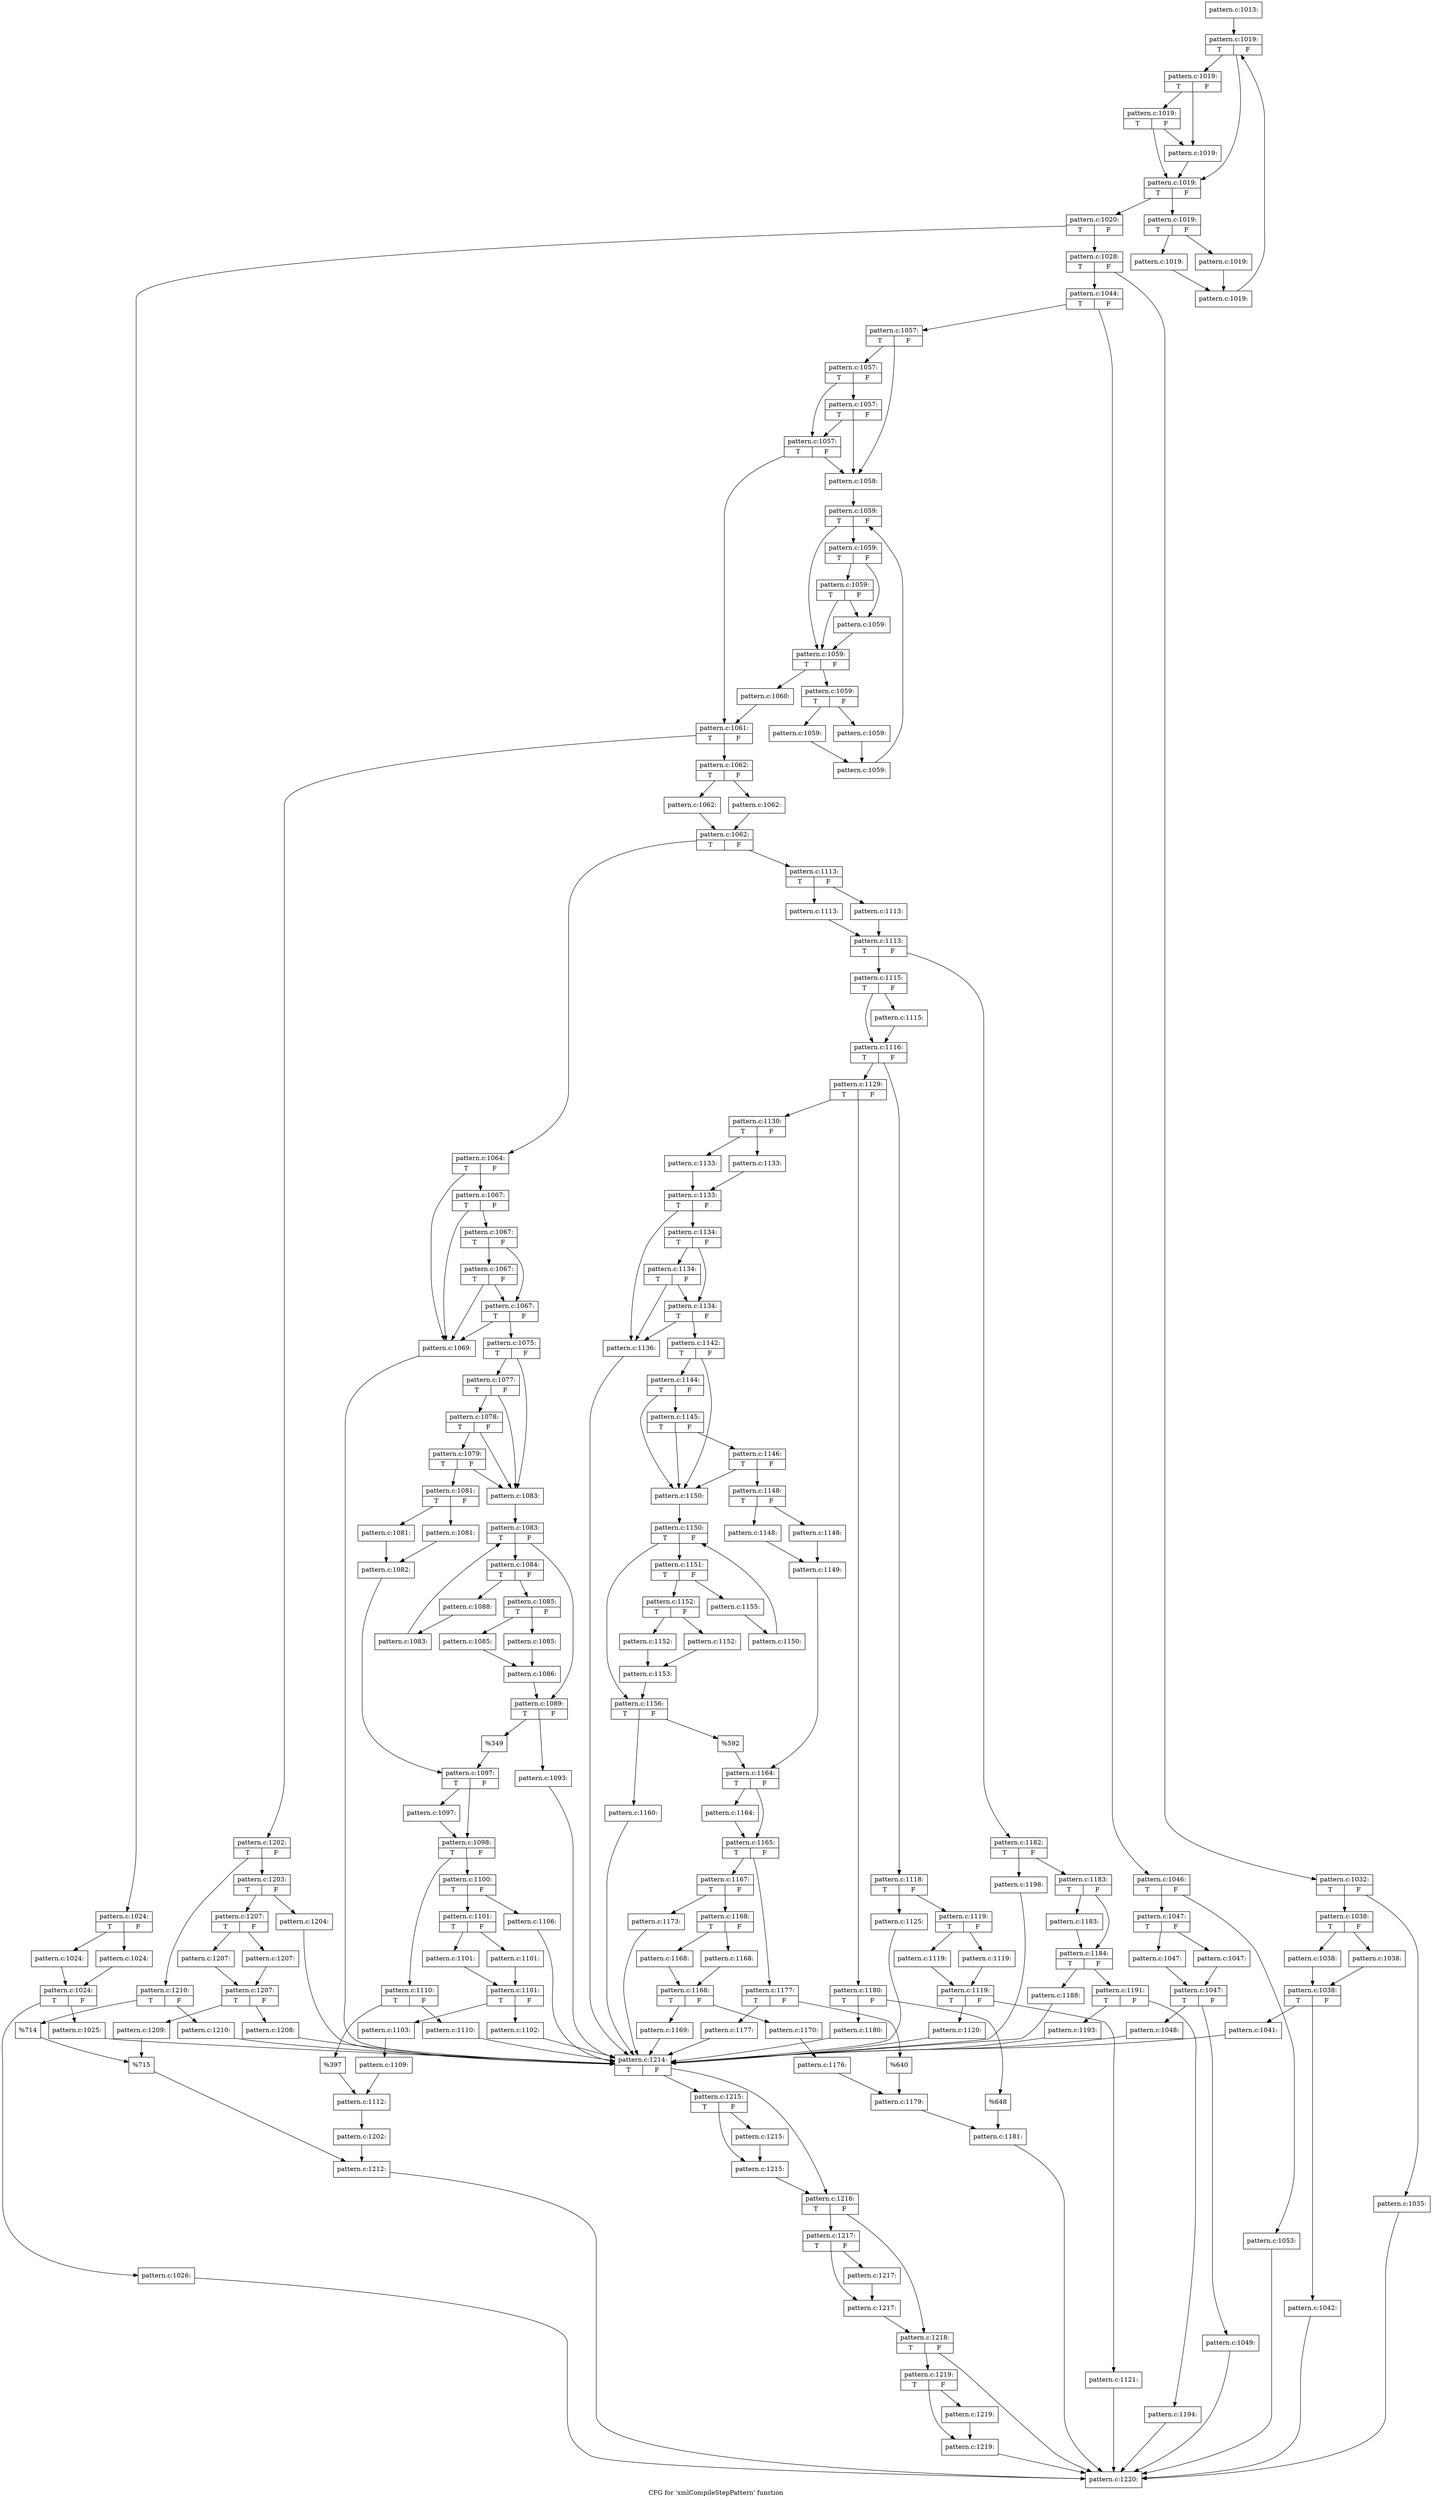 digraph "CFG for 'xmlCompileStepPattern' function" {
	label="CFG for 'xmlCompileStepPattern' function";

	Node0x46abc00 [shape=record,label="{pattern.c:1013:}"];
	Node0x46abc00 -> Node0x46b1bc0;
	Node0x46b1bc0 [shape=record,label="{pattern.c:1019:|{<s0>T|<s1>F}}"];
	Node0x46b1bc0 -> Node0x46b1e00;
	Node0x46b1bc0 -> Node0x46b1ea0;
	Node0x46b1ea0 [shape=record,label="{pattern.c:1019:|{<s0>T|<s1>F}}"];
	Node0x46b1ea0 -> Node0x46b2200;
	Node0x46b1ea0 -> Node0x46b1e50;
	Node0x46b2200 [shape=record,label="{pattern.c:1019:|{<s0>T|<s1>F}}"];
	Node0x46b2200 -> Node0x46b1e00;
	Node0x46b2200 -> Node0x46b1e50;
	Node0x46b1e50 [shape=record,label="{pattern.c:1019:}"];
	Node0x46b1e50 -> Node0x46b1e00;
	Node0x46b1e00 [shape=record,label="{pattern.c:1019:|{<s0>T|<s1>F}}"];
	Node0x46b1e00 -> Node0x46b2830;
	Node0x46b1e00 -> Node0x46b1db0;
	Node0x46b2830 [shape=record,label="{pattern.c:1019:|{<s0>T|<s1>F}}"];
	Node0x46b2830 -> Node0x46b2ce0;
	Node0x46b2830 -> Node0x46b2d30;
	Node0x46b2ce0 [shape=record,label="{pattern.c:1019:}"];
	Node0x46b2ce0 -> Node0x46b2d80;
	Node0x46b2d30 [shape=record,label="{pattern.c:1019:}"];
	Node0x46b2d30 -> Node0x46b2d80;
	Node0x46b2d80 [shape=record,label="{pattern.c:1019:}"];
	Node0x46b2d80 -> Node0x46b1bc0;
	Node0x46b1db0 [shape=record,label="{pattern.c:1020:|{<s0>T|<s1>F}}"];
	Node0x46b1db0 -> Node0x46b36e0;
	Node0x46b1db0 -> Node0x46b3730;
	Node0x46b36e0 [shape=record,label="{pattern.c:1024:|{<s0>T|<s1>F}}"];
	Node0x46b36e0 -> Node0x46b3c40;
	Node0x46b36e0 -> Node0x46b3c90;
	Node0x46b3c40 [shape=record,label="{pattern.c:1024:}"];
	Node0x46b3c40 -> Node0x46b3ce0;
	Node0x46b3c90 [shape=record,label="{pattern.c:1024:}"];
	Node0x46b3c90 -> Node0x46b3ce0;
	Node0x46b3ce0 [shape=record,label="{pattern.c:1024:|{<s0>T|<s1>F}}"];
	Node0x46b3ce0 -> Node0x46b45b0;
	Node0x46b3ce0 -> Node0x46b4600;
	Node0x46b45b0 [shape=record,label="{pattern.c:1025:}"];
	Node0x46b45b0 -> Node0x46b5250;
	Node0x46b4600 [shape=record,label="{pattern.c:1026:}"];
	Node0x46b4600 -> Node0x4671a20;
	Node0x46b3730 [shape=record,label="{pattern.c:1028:|{<s0>T|<s1>F}}"];
	Node0x46b3730 -> Node0x46b54c0;
	Node0x46b3730 -> Node0x46b5510;
	Node0x46b54c0 [shape=record,label="{pattern.c:1032:|{<s0>T|<s1>F}}"];
	Node0x46b54c0 -> Node0x46b5ad0;
	Node0x46b54c0 -> Node0x46b5b20;
	Node0x46b5ad0 [shape=record,label="{pattern.c:1035:}"];
	Node0x46b5ad0 -> Node0x4671a20;
	Node0x46b5b20 [shape=record,label="{pattern.c:1038:|{<s0>T|<s1>F}}"];
	Node0x46b5b20 -> Node0x46b6300;
	Node0x46b5b20 -> Node0x46b6350;
	Node0x46b6300 [shape=record,label="{pattern.c:1038:}"];
	Node0x46b6300 -> Node0x46b63a0;
	Node0x46b6350 [shape=record,label="{pattern.c:1038:}"];
	Node0x46b6350 -> Node0x46b63a0;
	Node0x46b63a0 [shape=record,label="{pattern.c:1038:|{<s0>T|<s1>F}}"];
	Node0x46b63a0 -> Node0x43dd8b0;
	Node0x46b63a0 -> Node0x46b74a0;
	Node0x43dd8b0 [shape=record,label="{pattern.c:1041:}"];
	Node0x43dd8b0 -> Node0x46b5250;
	Node0x46b74a0 [shape=record,label="{pattern.c:1042:}"];
	Node0x46b74a0 -> Node0x4671a20;
	Node0x46b5510 [shape=record,label="{pattern.c:1044:|{<s0>T|<s1>F}}"];
	Node0x46b5510 -> Node0x46b8100;
	Node0x46b5510 -> Node0x46b81d0;
	Node0x46b8100 [shape=record,label="{pattern.c:1046:|{<s0>T|<s1>F}}"];
	Node0x46b8100 -> Node0x46b83f0;
	Node0x46b8100 -> Node0x46b8490;
	Node0x46b83f0 [shape=record,label="{pattern.c:1047:|{<s0>T|<s1>F}}"];
	Node0x46b83f0 -> Node0x46b8810;
	Node0x46b83f0 -> Node0x46b8860;
	Node0x46b8810 [shape=record,label="{pattern.c:1047:}"];
	Node0x46b8810 -> Node0x46b88b0;
	Node0x46b8860 [shape=record,label="{pattern.c:1047:}"];
	Node0x46b8860 -> Node0x46b88b0;
	Node0x46b88b0 [shape=record,label="{pattern.c:1047:|{<s0>T|<s1>F}}"];
	Node0x46b88b0 -> Node0x46b9110;
	Node0x46b88b0 -> Node0x46b9160;
	Node0x46b9110 [shape=record,label="{pattern.c:1048:}"];
	Node0x46b9110 -> Node0x46b5250;
	Node0x46b9160 [shape=record,label="{pattern.c:1049:}"];
	Node0x46b9160 -> Node0x4671a20;
	Node0x46b8490 [shape=record,label="{pattern.c:1053:}"];
	Node0x46b8490 -> Node0x4671a20;
	Node0x46b81d0 [shape=record,label="{pattern.c:1057:|{<s0>T|<s1>F}}"];
	Node0x46b81d0 -> Node0x46b8440;
	Node0x46b81d0 -> Node0x46b9b80;
	Node0x46b9b80 [shape=record,label="{pattern.c:1057:|{<s0>T|<s1>F}}"];
	Node0x46b9b80 -> Node0x46b9f60;
	Node0x46b9b80 -> Node0x46b9b00;
	Node0x46b9f60 [shape=record,label="{pattern.c:1057:|{<s0>T|<s1>F}}"];
	Node0x46b9f60 -> Node0x46b8440;
	Node0x46b9f60 -> Node0x46b9b00;
	Node0x46b9b00 [shape=record,label="{pattern.c:1057:|{<s0>T|<s1>F}}"];
	Node0x46b9b00 -> Node0x46b8440;
	Node0x46b9b00 -> Node0x46b9ab0;
	Node0x46b8440 [shape=record,label="{pattern.c:1058:}"];
	Node0x46b8440 -> Node0x46ba780;
	Node0x46ba780 [shape=record,label="{pattern.c:1059:|{<s0>T|<s1>F}}"];
	Node0x46ba780 -> Node0x46ba960;
	Node0x46ba780 -> Node0x46baa00;
	Node0x46baa00 [shape=record,label="{pattern.c:1059:|{<s0>T|<s1>F}}"];
	Node0x46baa00 -> Node0x46bad60;
	Node0x46baa00 -> Node0x46ba9b0;
	Node0x46bad60 [shape=record,label="{pattern.c:1059:|{<s0>T|<s1>F}}"];
	Node0x46bad60 -> Node0x46ba960;
	Node0x46bad60 -> Node0x46ba9b0;
	Node0x46ba9b0 [shape=record,label="{pattern.c:1059:}"];
	Node0x46ba9b0 -> Node0x46ba960;
	Node0x46ba960 [shape=record,label="{pattern.c:1059:|{<s0>T|<s1>F}}"];
	Node0x46ba960 -> Node0x46bb390;
	Node0x46ba960 -> Node0x46ba910;
	Node0x46bb390 [shape=record,label="{pattern.c:1059:|{<s0>T|<s1>F}}"];
	Node0x46bb390 -> Node0x46bb840;
	Node0x46bb390 -> Node0x46bb890;
	Node0x46bb840 [shape=record,label="{pattern.c:1059:}"];
	Node0x46bb840 -> Node0x46bb8e0;
	Node0x46bb890 [shape=record,label="{pattern.c:1059:}"];
	Node0x46bb890 -> Node0x46bb8e0;
	Node0x46bb8e0 [shape=record,label="{pattern.c:1059:}"];
	Node0x46bb8e0 -> Node0x46ba780;
	Node0x46ba910 [shape=record,label="{pattern.c:1060:}"];
	Node0x46ba910 -> Node0x46b9ab0;
	Node0x46b9ab0 [shape=record,label="{pattern.c:1061:|{<s0>T|<s1>F}}"];
	Node0x46b9ab0 -> Node0x46bc300;
	Node0x46b9ab0 -> Node0x46bc3a0;
	Node0x46bc300 [shape=record,label="{pattern.c:1062:|{<s0>T|<s1>F}}"];
	Node0x46bc300 -> Node0x46bc8f0;
	Node0x46bc300 -> Node0x46bc940;
	Node0x46bc8f0 [shape=record,label="{pattern.c:1062:}"];
	Node0x46bc8f0 -> Node0x46bc990;
	Node0x46bc940 [shape=record,label="{pattern.c:1062:}"];
	Node0x46bc940 -> Node0x46bc990;
	Node0x46bc990 [shape=record,label="{pattern.c:1062:|{<s0>T|<s1>F}}"];
	Node0x46bc990 -> Node0x46bd290;
	Node0x46bc990 -> Node0x46bd330;
	Node0x46bd290 [shape=record,label="{pattern.c:1064:|{<s0>T|<s1>F}}"];
	Node0x46bd290 -> Node0x46bdf00;
	Node0x46bd290 -> Node0x46bdfa0;
	Node0x46bdfa0 [shape=record,label="{pattern.c:1067:|{<s0>T|<s1>F}}"];
	Node0x46bdfa0 -> Node0x46bdf00;
	Node0x46bdfa0 -> Node0x46be240;
	Node0x46be240 [shape=record,label="{pattern.c:1067:|{<s0>T|<s1>F}}"];
	Node0x46be240 -> Node0x46be620;
	Node0x46be240 -> Node0x46be1c0;
	Node0x46be620 [shape=record,label="{pattern.c:1067:|{<s0>T|<s1>F}}"];
	Node0x46be620 -> Node0x46bdf00;
	Node0x46be620 -> Node0x46be1c0;
	Node0x46be1c0 [shape=record,label="{pattern.c:1067:|{<s0>T|<s1>F}}"];
	Node0x46be1c0 -> Node0x46bdf00;
	Node0x46be1c0 -> Node0x46bdf50;
	Node0x46bdf00 [shape=record,label="{pattern.c:1069:}"];
	Node0x46bdf00 -> Node0x46b5250;
	Node0x46bdf50 [shape=record,label="{pattern.c:1075:|{<s0>T|<s1>F}}"];
	Node0x46bdf50 -> Node0x46c0120;
	Node0x46bdf50 -> Node0x46c0030;
	Node0x46c0120 [shape=record,label="{pattern.c:1077:|{<s0>T|<s1>F}}"];
	Node0x46c0120 -> Node0x46c00d0;
	Node0x46c0120 -> Node0x46c0030;
	Node0x46c00d0 [shape=record,label="{pattern.c:1078:|{<s0>T|<s1>F}}"];
	Node0x46c00d0 -> Node0x46c0080;
	Node0x46c00d0 -> Node0x46c0030;
	Node0x46c0080 [shape=record,label="{pattern.c:1079:|{<s0>T|<s1>F}}"];
	Node0x46c0080 -> Node0x46b77d0;
	Node0x46c0080 -> Node0x46c0030;
	Node0x46b77d0 [shape=record,label="{pattern.c:1081:|{<s0>T|<s1>F}}"];
	Node0x46b77d0 -> Node0x4594db0;
	Node0x46b77d0 -> Node0x4594e50;
	Node0x4594db0 [shape=record,label="{pattern.c:1081:}"];
	Node0x4594db0 -> Node0x4594e00;
	Node0x4594e50 [shape=record,label="{pattern.c:1081:}"];
	Node0x4594e50 -> Node0x4594e00;
	Node0x4594e00 [shape=record,label="{pattern.c:1082:}"];
	Node0x4594e00 -> Node0x46bfc10;
	Node0x46c0030 [shape=record,label="{pattern.c:1083:}"];
	Node0x46c0030 -> Node0x46c3610;
	Node0x46c3610 [shape=record,label="{pattern.c:1083:|{<s0>T|<s1>F}}"];
	Node0x46c3610 -> Node0x46c3810;
	Node0x46c3610 -> Node0x46c31a0;
	Node0x46c3810 [shape=record,label="{pattern.c:1084:|{<s0>T|<s1>F}}"];
	Node0x46c3810 -> Node0x46c3b10;
	Node0x46c3810 -> Node0x46c3b60;
	Node0x46c3b10 [shape=record,label="{pattern.c:1085:|{<s0>T|<s1>F}}"];
	Node0x46c3b10 -> Node0x46c42a0;
	Node0x46c3b10 -> Node0x46c4340;
	Node0x46c42a0 [shape=record,label="{pattern.c:1085:}"];
	Node0x46c42a0 -> Node0x46c42f0;
	Node0x46c4340 [shape=record,label="{pattern.c:1085:}"];
	Node0x46c4340 -> Node0x46c42f0;
	Node0x46c42f0 [shape=record,label="{pattern.c:1086:}"];
	Node0x46c42f0 -> Node0x46c31a0;
	Node0x46c3b60 [shape=record,label="{pattern.c:1088:}"];
	Node0x46c3b60 -> Node0x46c37c0;
	Node0x46c37c0 [shape=record,label="{pattern.c:1083:}"];
	Node0x46c37c0 -> Node0x46c3610;
	Node0x46c31a0 [shape=record,label="{pattern.c:1089:|{<s0>T|<s1>F}}"];
	Node0x46c31a0 -> Node0x46c5880;
	Node0x46c31a0 -> Node0x46c58d0;
	Node0x46c5880 [shape=record,label="{pattern.c:1093:}"];
	Node0x46c5880 -> Node0x46b5250;
	Node0x46c58d0 [shape=record,label="{%349}"];
	Node0x46c58d0 -> Node0x46bfc10;
	Node0x46bfc10 [shape=record,label="{pattern.c:1097:|{<s0>T|<s1>F}}"];
	Node0x46bfc10 -> Node0x46c6190;
	Node0x46bfc10 -> Node0x46c61e0;
	Node0x46c6190 [shape=record,label="{pattern.c:1097:}"];
	Node0x46c6190 -> Node0x46c61e0;
	Node0x46c61e0 [shape=record,label="{pattern.c:1098:|{<s0>T|<s1>F}}"];
	Node0x46c61e0 -> Node0x46c68f0;
	Node0x46c61e0 -> Node0x46c6990;
	Node0x46c68f0 [shape=record,label="{pattern.c:1100:|{<s0>T|<s1>F}}"];
	Node0x46c68f0 -> Node0x46c6cd0;
	Node0x46c68f0 -> Node0x46c6d70;
	Node0x46c6cd0 [shape=record,label="{pattern.c:1101:|{<s0>T|<s1>F}}"];
	Node0x46c6cd0 -> Node0x46c71e0;
	Node0x46c6cd0 -> Node0x46c7230;
	Node0x46c71e0 [shape=record,label="{pattern.c:1101:}"];
	Node0x46c71e0 -> Node0x46c7280;
	Node0x46c7230 [shape=record,label="{pattern.c:1101:}"];
	Node0x46c7230 -> Node0x46c7280;
	Node0x46c7280 [shape=record,label="{pattern.c:1101:|{<s0>T|<s1>F}}"];
	Node0x46c7280 -> Node0x46c7b10;
	Node0x46c7280 -> Node0x46c7b60;
	Node0x46c7b10 [shape=record,label="{pattern.c:1102:}"];
	Node0x46c7b10 -> Node0x46b5250;
	Node0x46c7b60 [shape=record,label="{pattern.c:1103:}"];
	Node0x46c7b60 -> Node0x46c6d20;
	Node0x46c6d70 [shape=record,label="{pattern.c:1106:}"];
	Node0x46c6d70 -> Node0x46b5250;
	Node0x46c6d20 [shape=record,label="{pattern.c:1109:}"];
	Node0x46c6d20 -> Node0x46c6940;
	Node0x46c6990 [shape=record,label="{pattern.c:1110:|{<s0>T|<s1>F}}"];
	Node0x46c6990 -> Node0x46c85d0;
	Node0x46c6990 -> Node0x46c8620;
	Node0x46c85d0 [shape=record,label="{pattern.c:1110:}"];
	Node0x46c85d0 -> Node0x46b5250;
	Node0x46c8620 [shape=record,label="{%397}"];
	Node0x46c8620 -> Node0x46c6940;
	Node0x46c6940 [shape=record,label="{pattern.c:1112:}"];
	Node0x46c6940 -> Node0x46bd2e0;
	Node0x46bd330 [shape=record,label="{pattern.c:1113:|{<s0>T|<s1>F}}"];
	Node0x46bd330 -> Node0x46c8d90;
	Node0x46bd330 -> Node0x46c8de0;
	Node0x46c8d90 [shape=record,label="{pattern.c:1113:}"];
	Node0x46c8d90 -> Node0x46c8e30;
	Node0x46c8de0 [shape=record,label="{pattern.c:1113:}"];
	Node0x46c8de0 -> Node0x46c8e30;
	Node0x46c8e30 [shape=record,label="{pattern.c:1113:|{<s0>T|<s1>F}}"];
	Node0x46c8e30 -> Node0x46c9750;
	Node0x46c8e30 -> Node0x46c97f0;
	Node0x46c9750 [shape=record,label="{pattern.c:1115:|{<s0>T|<s1>F}}"];
	Node0x46c9750 -> Node0x46c9cb0;
	Node0x46c9750 -> Node0x46c9d00;
	Node0x46c9cb0 [shape=record,label="{pattern.c:1115:}"];
	Node0x46c9cb0 -> Node0x46c9d00;
	Node0x46c9d00 [shape=record,label="{pattern.c:1116:|{<s0>T|<s1>F}}"];
	Node0x46c9d00 -> Node0x46ca570;
	Node0x46c9d00 -> Node0x46ca5c0;
	Node0x46ca570 [shape=record,label="{pattern.c:1118:|{<s0>T|<s1>F}}"];
	Node0x46ca570 -> Node0x46ca980;
	Node0x46ca570 -> Node0x46caa20;
	Node0x46ca980 [shape=record,label="{pattern.c:1119:|{<s0>T|<s1>F}}"];
	Node0x46ca980 -> Node0x46caed0;
	Node0x46ca980 -> Node0x46caf20;
	Node0x46caed0 [shape=record,label="{pattern.c:1119:}"];
	Node0x46caed0 -> Node0x46caf70;
	Node0x46caf20 [shape=record,label="{pattern.c:1119:}"];
	Node0x46caf20 -> Node0x46caf70;
	Node0x46caf70 [shape=record,label="{pattern.c:1119:|{<s0>T|<s1>F}}"];
	Node0x46caf70 -> Node0x46cb840;
	Node0x46caf70 -> Node0x46cb890;
	Node0x46cb840 [shape=record,label="{pattern.c:1120:}"];
	Node0x46cb840 -> Node0x46b5250;
	Node0x46cb890 [shape=record,label="{pattern.c:1121:}"];
	Node0x46cb890 -> Node0x4671a20;
	Node0x46caa20 [shape=record,label="{pattern.c:1125:}"];
	Node0x46caa20 -> Node0x46b5250;
	Node0x46ca5c0 [shape=record,label="{pattern.c:1129:|{<s0>T|<s1>F}}"];
	Node0x46ca5c0 -> Node0x46ca9d0;
	Node0x46ca5c0 -> Node0x46cc370;
	Node0x46ca9d0 [shape=record,label="{pattern.c:1130:|{<s0>T|<s1>F}}"];
	Node0x46ca9d0 -> Node0x46cced0;
	Node0x46ca9d0 -> Node0x46ccf20;
	Node0x46cced0 [shape=record,label="{pattern.c:1133:}"];
	Node0x46cced0 -> Node0x46ccf70;
	Node0x46ccf20 [shape=record,label="{pattern.c:1133:}"];
	Node0x46ccf20 -> Node0x46ccf70;
	Node0x46ccf70 [shape=record,label="{pattern.c:1133:|{<s0>T|<s1>F}}"];
	Node0x46ccf70 -> Node0x46cd8d0;
	Node0x46ccf70 -> Node0x46cd9f0;
	Node0x46cd9f0 [shape=record,label="{pattern.c:1134:|{<s0>T|<s1>F}}"];
	Node0x46cd9f0 -> Node0x46cddd0;
	Node0x46cd9f0 -> Node0x46cd970;
	Node0x46cddd0 [shape=record,label="{pattern.c:1134:|{<s0>T|<s1>F}}"];
	Node0x46cddd0 -> Node0x46cd8d0;
	Node0x46cddd0 -> Node0x46cd970;
	Node0x46cd970 [shape=record,label="{pattern.c:1134:|{<s0>T|<s1>F}}"];
	Node0x46cd970 -> Node0x46cd8d0;
	Node0x46cd970 -> Node0x46cd920;
	Node0x46cd8d0 [shape=record,label="{pattern.c:1136:}"];
	Node0x46cd8d0 -> Node0x46b5250;
	Node0x46cd920 [shape=record,label="{pattern.c:1142:|{<s0>T|<s1>F}}"];
	Node0x46cd920 -> Node0x46cefb0;
	Node0x46cd920 -> Node0x46cee60;
	Node0x46cefb0 [shape=record,label="{pattern.c:1144:|{<s0>T|<s1>F}}"];
	Node0x46cefb0 -> Node0x46cef30;
	Node0x46cefb0 -> Node0x46cee60;
	Node0x46cef30 [shape=record,label="{pattern.c:1145:|{<s0>T|<s1>F}}"];
	Node0x46cef30 -> Node0x46ceeb0;
	Node0x46cef30 -> Node0x46cee60;
	Node0x46ceeb0 [shape=record,label="{pattern.c:1146:|{<s0>T|<s1>F}}"];
	Node0x46ceeb0 -> Node0x46cedc0;
	Node0x46ceeb0 -> Node0x46cee60;
	Node0x46cedc0 [shape=record,label="{pattern.c:1148:|{<s0>T|<s1>F}}"];
	Node0x46cedc0 -> Node0x46cff70;
	Node0x46cedc0 -> Node0x46d0010;
	Node0x46cff70 [shape=record,label="{pattern.c:1148:}"];
	Node0x46cff70 -> Node0x46cffc0;
	Node0x46d0010 [shape=record,label="{pattern.c:1148:}"];
	Node0x46d0010 -> Node0x46cffc0;
	Node0x46cffc0 [shape=record,label="{pattern.c:1149:}"];
	Node0x46cffc0 -> Node0x46cee10;
	Node0x46cee60 [shape=record,label="{pattern.c:1150:}"];
	Node0x46cee60 -> Node0x46d0c10;
	Node0x46d0c10 [shape=record,label="{pattern.c:1150:|{<s0>T|<s1>F}}"];
	Node0x46d0c10 -> Node0x46d0ef0;
	Node0x46d0c10 -> Node0x46d0a70;
	Node0x46d0ef0 [shape=record,label="{pattern.c:1151:|{<s0>T|<s1>F}}"];
	Node0x46d0ef0 -> Node0x46d13c0;
	Node0x46d0ef0 -> Node0x46d1410;
	Node0x46d13c0 [shape=record,label="{pattern.c:1152:|{<s0>T|<s1>F}}"];
	Node0x46d13c0 -> Node0x459af40;
	Node0x46d13c0 -> Node0x46d1d90;
	Node0x459af40 [shape=record,label="{pattern.c:1152:}"];
	Node0x459af40 -> Node0x46d1d40;
	Node0x46d1d90 [shape=record,label="{pattern.c:1152:}"];
	Node0x46d1d90 -> Node0x46d1d40;
	Node0x46d1d40 [shape=record,label="{pattern.c:1153:}"];
	Node0x46d1d40 -> Node0x46d0a70;
	Node0x46d1410 [shape=record,label="{pattern.c:1155:}"];
	Node0x46d1410 -> Node0x46d0e60;
	Node0x46d0e60 [shape=record,label="{pattern.c:1150:}"];
	Node0x46d0e60 -> Node0x46d0c10;
	Node0x46d0a70 [shape=record,label="{pattern.c:1156:|{<s0>T|<s1>F}}"];
	Node0x46d0a70 -> Node0x46d32e0;
	Node0x46d0a70 -> Node0x46d3330;
	Node0x46d32e0 [shape=record,label="{pattern.c:1160:}"];
	Node0x46d32e0 -> Node0x46b5250;
	Node0x46d3330 [shape=record,label="{%592}"];
	Node0x46d3330 -> Node0x46cee10;
	Node0x46cee10 [shape=record,label="{pattern.c:1164:|{<s0>T|<s1>F}}"];
	Node0x46cee10 -> Node0x46d3c70;
	Node0x46cee10 -> Node0x46d3cc0;
	Node0x46d3c70 [shape=record,label="{pattern.c:1164:}"];
	Node0x46d3c70 -> Node0x46d3cc0;
	Node0x46d3cc0 [shape=record,label="{pattern.c:1165:|{<s0>T|<s1>F}}"];
	Node0x46d3cc0 -> Node0x46d4410;
	Node0x46d3cc0 -> Node0x46d44b0;
	Node0x46d4410 [shape=record,label="{pattern.c:1167:|{<s0>T|<s1>F}}"];
	Node0x46d4410 -> Node0x46d4870;
	Node0x46d4410 -> Node0x46d4910;
	Node0x46d4870 [shape=record,label="{pattern.c:1168:|{<s0>T|<s1>F}}"];
	Node0x46d4870 -> Node0x46d4dc0;
	Node0x46d4870 -> Node0x46d4e10;
	Node0x46d4dc0 [shape=record,label="{pattern.c:1168:}"];
	Node0x46d4dc0 -> Node0x46d4e60;
	Node0x46d4e10 [shape=record,label="{pattern.c:1168:}"];
	Node0x46d4e10 -> Node0x46d4e60;
	Node0x46d4e60 [shape=record,label="{pattern.c:1168:|{<s0>T|<s1>F}}"];
	Node0x46d4e60 -> Node0x46d5730;
	Node0x46d4e60 -> Node0x46d5780;
	Node0x46d5730 [shape=record,label="{pattern.c:1169:}"];
	Node0x46d5730 -> Node0x46b5250;
	Node0x46d5780 [shape=record,label="{pattern.c:1170:}"];
	Node0x46d5780 -> Node0x46d48c0;
	Node0x46d4910 [shape=record,label="{pattern.c:1173:}"];
	Node0x46d4910 -> Node0x46b5250;
	Node0x46d48c0 [shape=record,label="{pattern.c:1176:}"];
	Node0x46d48c0 -> Node0x46d4460;
	Node0x46d44b0 [shape=record,label="{pattern.c:1177:|{<s0>T|<s1>F}}"];
	Node0x46d44b0 -> Node0x46d62b0;
	Node0x46d44b0 -> Node0x46d6300;
	Node0x46d62b0 [shape=record,label="{pattern.c:1177:}"];
	Node0x46d62b0 -> Node0x46b5250;
	Node0x46d6300 [shape=record,label="{%640}"];
	Node0x46d6300 -> Node0x46d4460;
	Node0x46d4460 [shape=record,label="{pattern.c:1179:}"];
	Node0x46d4460 -> Node0x46cc320;
	Node0x46cc370 [shape=record,label="{pattern.c:1180:|{<s0>T|<s1>F}}"];
	Node0x46cc370 -> Node0x46d6a80;
	Node0x46cc370 -> Node0x46d6ad0;
	Node0x46d6a80 [shape=record,label="{pattern.c:1180:}"];
	Node0x46d6a80 -> Node0x46b5250;
	Node0x46d6ad0 [shape=record,label="{%648}"];
	Node0x46d6ad0 -> Node0x46cc320;
	Node0x46cc320 [shape=record,label="{pattern.c:1181:}"];
	Node0x46cc320 -> Node0x4671a20;
	Node0x46c97f0 [shape=record,label="{pattern.c:1182:|{<s0>T|<s1>F}}"];
	Node0x46c97f0 -> Node0x46d71f0;
	Node0x46c97f0 -> Node0x46d7290;
	Node0x46d71f0 [shape=record,label="{pattern.c:1183:|{<s0>T|<s1>F}}"];
	Node0x46d71f0 -> Node0x46d7800;
	Node0x46d71f0 -> Node0x46d7850;
	Node0x46d7800 [shape=record,label="{pattern.c:1183:}"];
	Node0x46d7800 -> Node0x46d7850;
	Node0x46d7850 [shape=record,label="{pattern.c:1184:|{<s0>T|<s1>F}}"];
	Node0x46d7850 -> Node0x46d7fa0;
	Node0x46d7850 -> Node0x46d7ff0;
	Node0x46d7fa0 [shape=record,label="{pattern.c:1188:}"];
	Node0x46d7fa0 -> Node0x46b5250;
	Node0x46d7ff0 [shape=record,label="{pattern.c:1191:|{<s0>T|<s1>F}}"];
	Node0x46d7ff0 -> Node0x46d89f0;
	Node0x46d7ff0 -> Node0x46d8a40;
	Node0x46d89f0 [shape=record,label="{pattern.c:1193:}"];
	Node0x46d89f0 -> Node0x46b5250;
	Node0x46d8a40 [shape=record,label="{pattern.c:1194:}"];
	Node0x46d8a40 -> Node0x4671a20;
	Node0x46d7290 [shape=record,label="{pattern.c:1198:}"];
	Node0x46d7290 -> Node0x46b5250;
	Node0x46bd2e0 [shape=record,label="{pattern.c:1202:}"];
	Node0x46bd2e0 -> Node0x46bc350;
	Node0x46bc3a0 [shape=record,label="{pattern.c:1202:|{<s0>T|<s1>F}}"];
	Node0x46bc3a0 -> Node0x46c97a0;
	Node0x46bc3a0 -> Node0x46d95c0;
	Node0x46c97a0 [shape=record,label="{pattern.c:1203:|{<s0>T|<s1>F}}"];
	Node0x46c97a0 -> Node0x46d9b40;
	Node0x46c97a0 -> Node0x46d9b90;
	Node0x46d9b40 [shape=record,label="{pattern.c:1204:}"];
	Node0x46d9b40 -> Node0x46b5250;
	Node0x46d9b90 [shape=record,label="{pattern.c:1207:|{<s0>T|<s1>F}}"];
	Node0x46d9b90 -> Node0x46da180;
	Node0x46d9b90 -> Node0x46da1d0;
	Node0x46da180 [shape=record,label="{pattern.c:1207:}"];
	Node0x46da180 -> Node0x46da220;
	Node0x46da1d0 [shape=record,label="{pattern.c:1207:}"];
	Node0x46da1d0 -> Node0x46da220;
	Node0x46da220 [shape=record,label="{pattern.c:1207:|{<s0>T|<s1>F}}"];
	Node0x46da220 -> Node0x46dab50;
	Node0x46da220 -> Node0x46daba0;
	Node0x46dab50 [shape=record,label="{pattern.c:1208:}"];
	Node0x46dab50 -> Node0x46b5250;
	Node0x46daba0 [shape=record,label="{pattern.c:1209:}"];
	Node0x46daba0 -> Node0x46d7240;
	Node0x46d95c0 [shape=record,label="{pattern.c:1210:|{<s0>T|<s1>F}}"];
	Node0x46d95c0 -> Node0x46db240;
	Node0x46d95c0 -> Node0x46db290;
	Node0x46db240 [shape=record,label="{pattern.c:1210:}"];
	Node0x46db240 -> Node0x46b5250;
	Node0x46db290 [shape=record,label="{%714}"];
	Node0x46db290 -> Node0x46d7240;
	Node0x46d7240 [shape=record,label="{%715}"];
	Node0x46d7240 -> Node0x46bc350;
	Node0x46bc350 [shape=record,label="{pattern.c:1212:}"];
	Node0x46bc350 -> Node0x4671a20;
	Node0x46b5250 [shape=record,label="{pattern.c:1214:|{<s0>T|<s1>F}}"];
	Node0x46b5250 -> Node0x46dba40;
	Node0x46b5250 -> Node0x46dba90;
	Node0x46dba40 [shape=record,label="{pattern.c:1215:|{<s0>T|<s1>F}}"];
	Node0x46dba40 -> Node0x46dbdb0;
	Node0x46dba40 -> Node0x46dbe00;
	Node0x46dbdb0 [shape=record,label="{pattern.c:1215:}"];
	Node0x46dbdb0 -> Node0x46dbe00;
	Node0x46dbe00 [shape=record,label="{pattern.c:1215:}"];
	Node0x46dbe00 -> Node0x46dba90;
	Node0x46dba90 [shape=record,label="{pattern.c:1216:|{<s0>T|<s1>F}}"];
	Node0x46dba90 -> Node0x4670fa0;
	Node0x46dba90 -> Node0x4670ff0;
	Node0x4670fa0 [shape=record,label="{pattern.c:1217:|{<s0>T|<s1>F}}"];
	Node0x4670fa0 -> Node0x4671310;
	Node0x4670fa0 -> Node0x4671360;
	Node0x4671310 [shape=record,label="{pattern.c:1217:}"];
	Node0x4671310 -> Node0x4671360;
	Node0x4671360 [shape=record,label="{pattern.c:1217:}"];
	Node0x4671360 -> Node0x4670ff0;
	Node0x4670ff0 [shape=record,label="{pattern.c:1218:|{<s0>T|<s1>F}}"];
	Node0x4670ff0 -> Node0x46719d0;
	Node0x4670ff0 -> Node0x4671a20;
	Node0x46719d0 [shape=record,label="{pattern.c:1219:|{<s0>T|<s1>F}}"];
	Node0x46719d0 -> Node0x4671d40;
	Node0x46719d0 -> Node0x4671d90;
	Node0x4671d40 [shape=record,label="{pattern.c:1219:}"];
	Node0x4671d40 -> Node0x4671d90;
	Node0x4671d90 [shape=record,label="{pattern.c:1219:}"];
	Node0x4671d90 -> Node0x4671a20;
	Node0x4671a20 [shape=record,label="{pattern.c:1220:}"];
}
